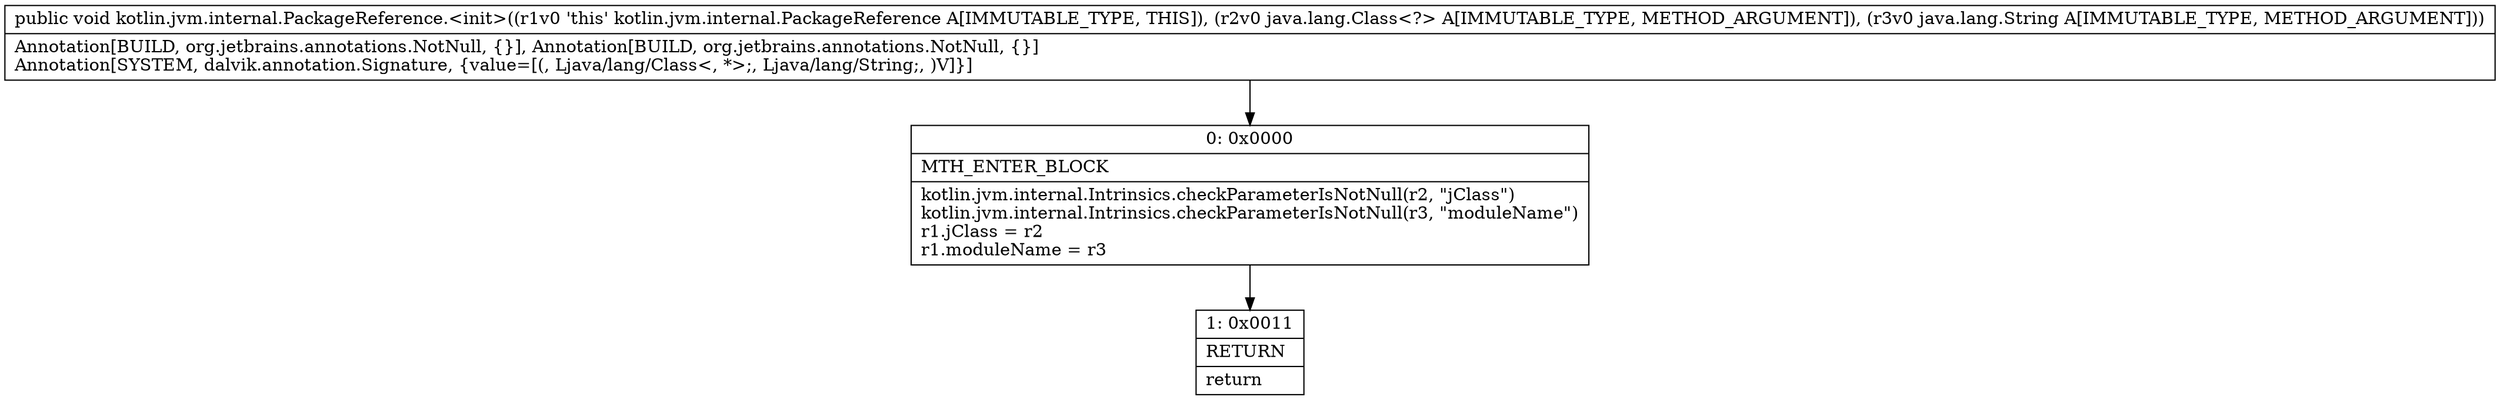 digraph "CFG forkotlin.jvm.internal.PackageReference.\<init\>(Ljava\/lang\/Class;Ljava\/lang\/String;)V" {
Node_0 [shape=record,label="{0\:\ 0x0000|MTH_ENTER_BLOCK\l|kotlin.jvm.internal.Intrinsics.checkParameterIsNotNull(r2, \"jClass\")\lkotlin.jvm.internal.Intrinsics.checkParameterIsNotNull(r3, \"moduleName\")\lr1.jClass = r2\lr1.moduleName = r3\l}"];
Node_1 [shape=record,label="{1\:\ 0x0011|RETURN\l|return\l}"];
MethodNode[shape=record,label="{public void kotlin.jvm.internal.PackageReference.\<init\>((r1v0 'this' kotlin.jvm.internal.PackageReference A[IMMUTABLE_TYPE, THIS]), (r2v0 java.lang.Class\<?\> A[IMMUTABLE_TYPE, METHOD_ARGUMENT]), (r3v0 java.lang.String A[IMMUTABLE_TYPE, METHOD_ARGUMENT]))  | Annotation[BUILD, org.jetbrains.annotations.NotNull, \{\}], Annotation[BUILD, org.jetbrains.annotations.NotNull, \{\}]\lAnnotation[SYSTEM, dalvik.annotation.Signature, \{value=[(, Ljava\/lang\/Class\<, *\>;, Ljava\/lang\/String;, )V]\}]\l}"];
MethodNode -> Node_0;
Node_0 -> Node_1;
}

